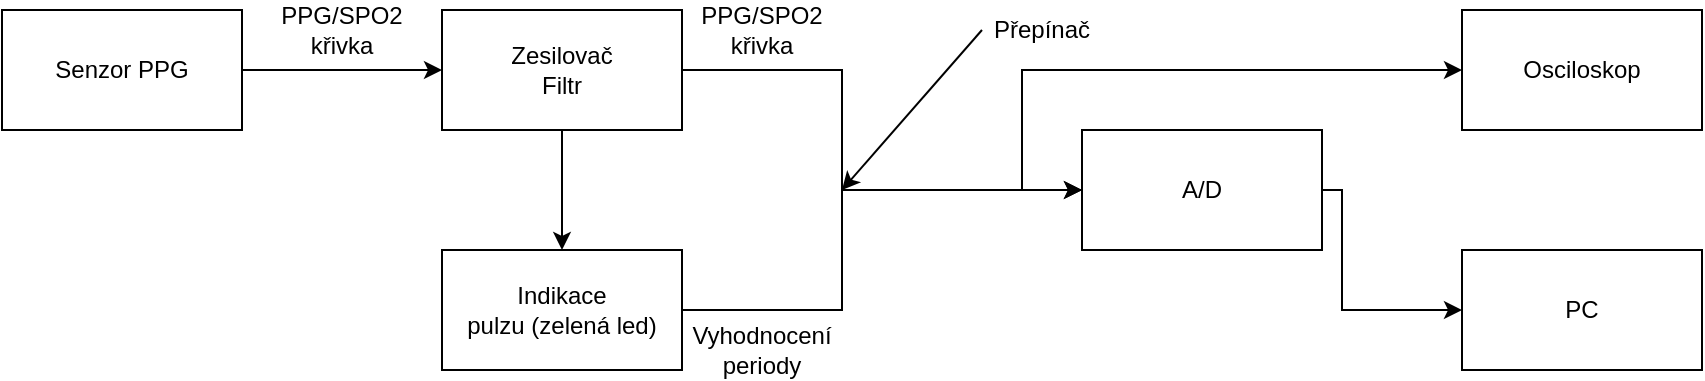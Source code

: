 <mxfile version="14.6.9" type="device"><diagram id="Ai8C_sPH_-wj_7A_wTfO" name="Page-1"><mxGraphModel dx="981" dy="609" grid="1" gridSize="10" guides="1" tooltips="1" connect="1" arrows="1" fold="1" page="1" pageScale="1" pageWidth="1169" pageHeight="827" math="0" shadow="0"><root><mxCell id="0"/><mxCell id="1" parent="0"/><mxCell id="MCFkKsEDTbJATl_rz9jS-11" style="edgeStyle=orthogonalEdgeStyle;rounded=0;orthogonalLoop=1;jettySize=auto;html=1;exitX=1;exitY=0.5;exitDx=0;exitDy=0;entryX=0;entryY=0.5;entryDx=0;entryDy=0;" edge="1" parent="1" source="MCFkKsEDTbJATl_rz9jS-5" target="MCFkKsEDTbJATl_rz9jS-6"><mxGeometry relative="1" as="geometry"><Array as="points"/></mxGeometry></mxCell><mxCell id="MCFkKsEDTbJATl_rz9jS-5" value="Senzor PPG" style="rounded=0;whiteSpace=wrap;html=1;" vertex="1" parent="1"><mxGeometry x="110" y="200" width="120" height="60" as="geometry"/></mxCell><mxCell id="MCFkKsEDTbJATl_rz9jS-13" style="edgeStyle=orthogonalEdgeStyle;rounded=0;orthogonalLoop=1;jettySize=auto;html=1;exitX=1;exitY=0.5;exitDx=0;exitDy=0;entryX=0;entryY=0.5;entryDx=0;entryDy=0;" edge="1" parent="1" source="MCFkKsEDTbJATl_rz9jS-6" target="MCFkKsEDTbJATl_rz9jS-8"><mxGeometry relative="1" as="geometry"><Array as="points"><mxPoint x="530" y="230"/><mxPoint x="530" y="290"/></Array></mxGeometry></mxCell><mxCell id="MCFkKsEDTbJATl_rz9jS-18" style="edgeStyle=orthogonalEdgeStyle;rounded=0;orthogonalLoop=1;jettySize=auto;html=1;exitX=0.5;exitY=1;exitDx=0;exitDy=0;entryX=0.5;entryY=0;entryDx=0;entryDy=0;" edge="1" parent="1" source="MCFkKsEDTbJATl_rz9jS-6" target="MCFkKsEDTbJATl_rz9jS-7"><mxGeometry relative="1" as="geometry"/></mxCell><mxCell id="MCFkKsEDTbJATl_rz9jS-6" value="&lt;div&gt;Zesilovač&lt;/div&gt;&lt;div&gt;Filtr&lt;br&gt;&lt;/div&gt;" style="rounded=0;whiteSpace=wrap;html=1;" vertex="1" parent="1"><mxGeometry x="330" y="200" width="120" height="60" as="geometry"/></mxCell><mxCell id="MCFkKsEDTbJATl_rz9jS-15" style="edgeStyle=orthogonalEdgeStyle;rounded=0;orthogonalLoop=1;jettySize=auto;html=1;exitX=1;exitY=0.5;exitDx=0;exitDy=0;entryX=0;entryY=0.5;entryDx=0;entryDy=0;" edge="1" parent="1" source="MCFkKsEDTbJATl_rz9jS-7" target="MCFkKsEDTbJATl_rz9jS-8"><mxGeometry relative="1" as="geometry"><Array as="points"><mxPoint x="530" y="350"/><mxPoint x="530" y="290"/></Array></mxGeometry></mxCell><mxCell id="MCFkKsEDTbJATl_rz9jS-7" value="&lt;div&gt;Indikace &lt;br&gt;&lt;/div&gt;&lt;div&gt;pulzu (zelená led)&lt;br&gt;&lt;/div&gt;" style="rounded=0;whiteSpace=wrap;html=1;" vertex="1" parent="1"><mxGeometry x="330" y="320" width="120" height="60" as="geometry"/></mxCell><mxCell id="MCFkKsEDTbJATl_rz9jS-16" style="edgeStyle=orthogonalEdgeStyle;rounded=0;orthogonalLoop=1;jettySize=auto;html=1;exitX=1;exitY=0.5;exitDx=0;exitDy=0;entryX=0;entryY=0.5;entryDx=0;entryDy=0;" edge="1" parent="1" source="MCFkKsEDTbJATl_rz9jS-8" target="MCFkKsEDTbJATl_rz9jS-9"><mxGeometry relative="1" as="geometry"><Array as="points"><mxPoint x="780" y="290"/><mxPoint x="780" y="350"/></Array></mxGeometry></mxCell><mxCell id="MCFkKsEDTbJATl_rz9jS-33" style="edgeStyle=elbowEdgeStyle;rounded=0;orthogonalLoop=1;jettySize=auto;html=1;exitX=0;exitY=0.5;exitDx=0;exitDy=0;" edge="1" parent="1" source="MCFkKsEDTbJATl_rz9jS-8" target="MCFkKsEDTbJATl_rz9jS-10"><mxGeometry relative="1" as="geometry"><Array as="points"><mxPoint x="620" y="230"/></Array></mxGeometry></mxCell><mxCell id="MCFkKsEDTbJATl_rz9jS-8" value="A/D" style="rounded=0;whiteSpace=wrap;html=1;" vertex="1" parent="1"><mxGeometry x="650" y="260" width="120" height="60" as="geometry"/></mxCell><mxCell id="MCFkKsEDTbJATl_rz9jS-9" value="PC" style="rounded=0;whiteSpace=wrap;html=1;" vertex="1" parent="1"><mxGeometry x="840" y="320" width="120" height="60" as="geometry"/></mxCell><mxCell id="MCFkKsEDTbJATl_rz9jS-10" value="Osciloskop" style="rounded=0;whiteSpace=wrap;html=1;" vertex="1" parent="1"><mxGeometry x="840" y="200" width="120" height="60" as="geometry"/></mxCell><mxCell id="MCFkKsEDTbJATl_rz9jS-19" value="&lt;div&gt;PPG/SPO2 &lt;br&gt;&lt;/div&gt;&lt;div&gt;křivka&lt;br&gt;&lt;/div&gt;" style="text;html=1;strokeColor=none;fillColor=none;align=center;verticalAlign=middle;whiteSpace=wrap;rounded=0;" vertex="1" parent="1"><mxGeometry x="260" y="200" width="40" height="20" as="geometry"/></mxCell><mxCell id="MCFkKsEDTbJATl_rz9jS-23" value="PPG/SPO2 křivka" style="text;html=1;strokeColor=none;fillColor=none;align=center;verticalAlign=middle;whiteSpace=wrap;rounded=0;" vertex="1" parent="1"><mxGeometry x="470" y="200" width="40" height="20" as="geometry"/></mxCell><mxCell id="MCFkKsEDTbJATl_rz9jS-24" value="Vyhodnocení periody" style="text;html=1;strokeColor=none;fillColor=none;align=center;verticalAlign=middle;whiteSpace=wrap;rounded=0;" vertex="1" parent="1"><mxGeometry x="470" y="360" width="40" height="20" as="geometry"/></mxCell><mxCell id="MCFkKsEDTbJATl_rz9jS-27" value="" style="endArrow=classic;html=1;" edge="1" parent="1"><mxGeometry width="50" height="50" relative="1" as="geometry"><mxPoint x="600" y="210" as="sourcePoint"/><mxPoint x="530" y="290" as="targetPoint"/></mxGeometry></mxCell><mxCell id="MCFkKsEDTbJATl_rz9jS-29" value="&lt;font style=&quot;font-size: 12px&quot;&gt;Přepínač&lt;/font&gt;" style="text;html=1;strokeColor=none;fillColor=none;align=center;verticalAlign=middle;whiteSpace=wrap;rounded=0;" vertex="1" parent="1"><mxGeometry x="610" y="200" width="40" height="20" as="geometry"/></mxCell></root></mxGraphModel></diagram></mxfile>